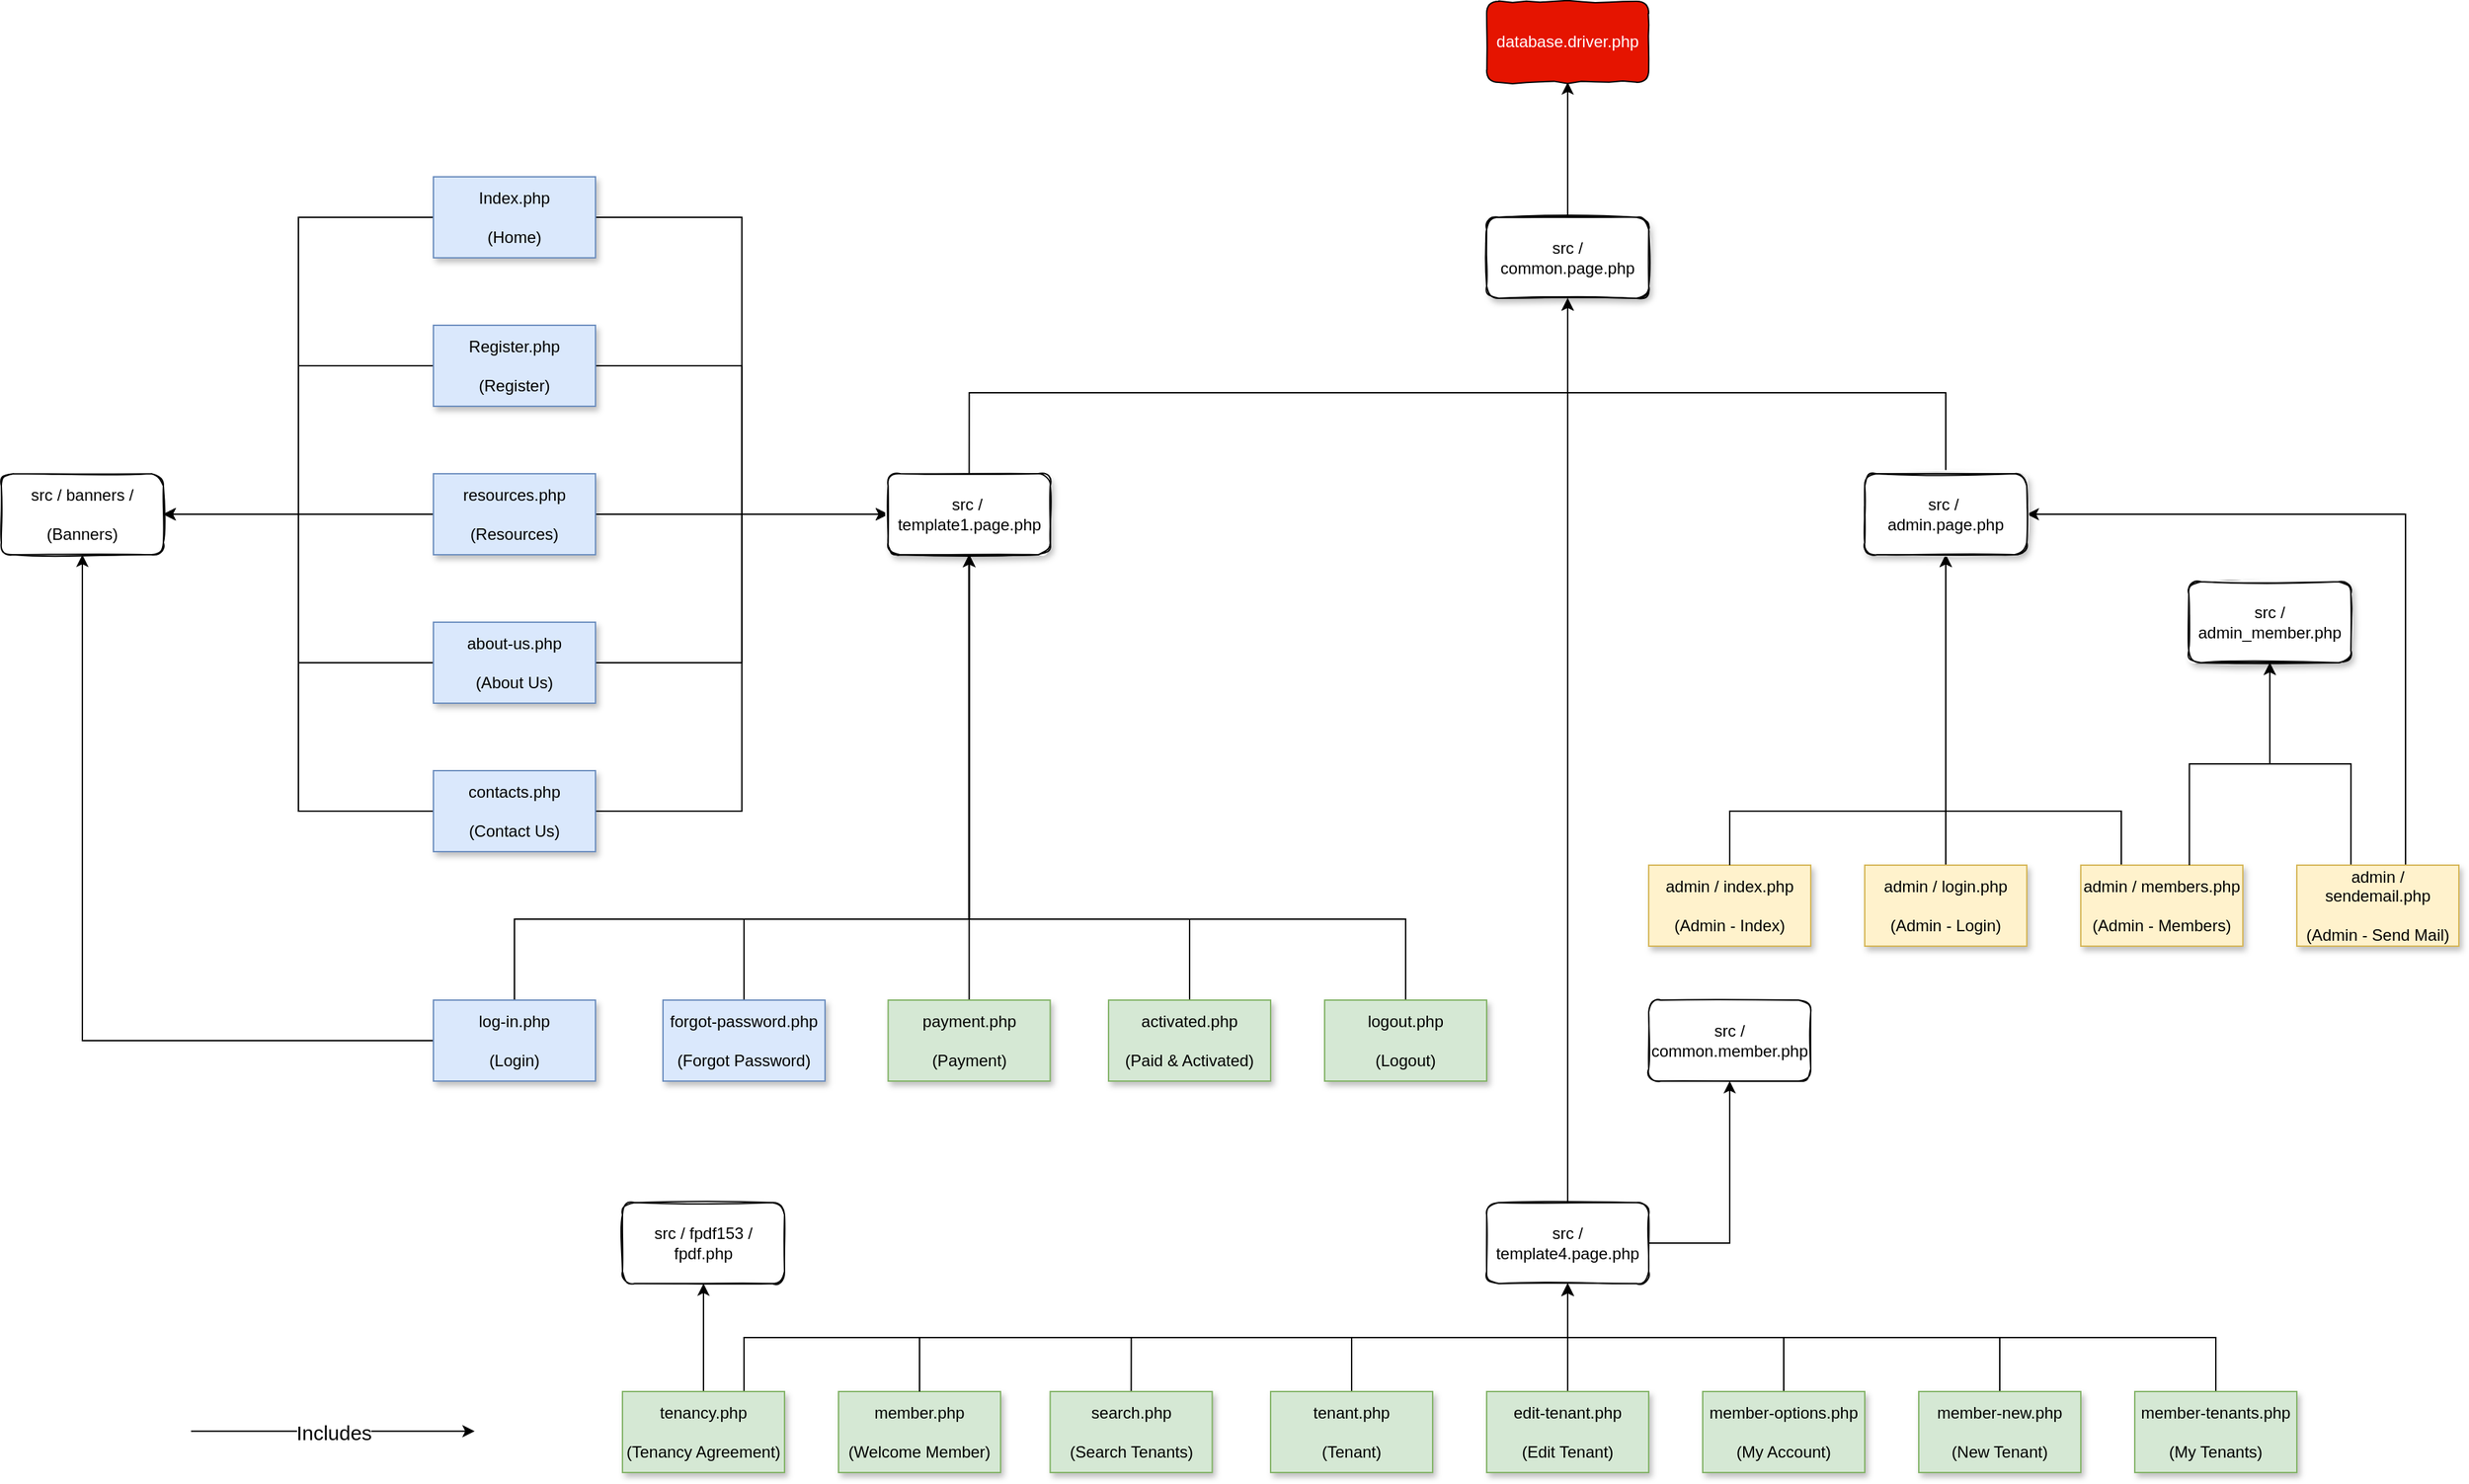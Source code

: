 <mxfile version="18.0.2" type="device"><diagram id="2c0d36ab-eaac-3732-788b-9136903baeff" name="Page-1"><mxGraphModel dx="4179.5" dy="2486.5" grid="1" gridSize="10" guides="1" tooltips="1" connect="1" arrows="1" fold="1" page="1" pageScale="1.5" pageWidth="1169" pageHeight="827" background="#ffffff" math="0" shadow="0"><root><mxCell id="0"/><mxCell id="1" parent="0"/><mxCell id="6SzfWLi4sB7OYo5x21PT-88" style="edgeStyle=orthogonalEdgeStyle;rounded=0;orthogonalLoop=1;jettySize=auto;html=1;exitX=1;exitY=0.5;exitDx=0;exitDy=0;entryX=0;entryY=0.5;entryDx=0;entryDy=0;" edge="1" parent="1" source="kFKsrrNkvUvOqAxs5tOs-123" target="kFKsrrNkvUvOqAxs5tOs-124"><mxGeometry relative="1" as="geometry"/></mxCell><mxCell id="6SzfWLi4sB7OYo5x21PT-93" style="edgeStyle=orthogonalEdgeStyle;rounded=0;orthogonalLoop=1;jettySize=auto;html=1;exitX=0;exitY=0.5;exitDx=0;exitDy=0;entryX=1;entryY=0.5;entryDx=0;entryDy=0;" edge="1" parent="1" source="kFKsrrNkvUvOqAxs5tOs-123" target="6SzfWLi4sB7OYo5x21PT-1"><mxGeometry relative="1" as="geometry"/></mxCell><mxCell id="kFKsrrNkvUvOqAxs5tOs-123" value="Index.php&lt;br&gt;&lt;br&gt;(Home)&lt;br&gt;" style="rounded=0;whiteSpace=wrap;html=1;fillColor=#dae8fc;strokeColor=#6c8ebf;shadow=1;" parent="1" vertex="1"><mxGeometry x="180" y="90" width="120" height="60" as="geometry"/></mxCell><mxCell id="kFKsrrNkvUvOqAxs5tOs-183" style="edgeStyle=orthogonalEdgeStyle;rounded=0;orthogonalLoop=1;jettySize=auto;html=1;entryX=0.5;entryY=1;entryDx=0;entryDy=0;" parent="1" source="kFKsrrNkvUvOqAxs5tOs-182" target="kFKsrrNkvUvOqAxs5tOs-124" edge="1"><mxGeometry relative="1" as="geometry"><Array as="points"><mxPoint x="740" y="640"/><mxPoint x="577" y="640"/></Array></mxGeometry></mxCell><mxCell id="kFKsrrNkvUvOqAxs5tOs-186" style="edgeStyle=orthogonalEdgeStyle;rounded=0;orthogonalLoop=1;jettySize=auto;html=1;entryX=0.5;entryY=1;entryDx=0;entryDy=0;" parent="1" source="kFKsrrNkvUvOqAxs5tOs-185" target="kFKsrrNkvUvOqAxs5tOs-124" edge="1"><mxGeometry relative="1" as="geometry"><Array as="points"><mxPoint x="900" y="640"/><mxPoint x="577" y="640"/></Array></mxGeometry></mxCell><mxCell id="6SzfWLi4sB7OYo5x21PT-63" style="edgeStyle=orthogonalEdgeStyle;rounded=0;orthogonalLoop=1;jettySize=auto;html=1;exitX=0.5;exitY=0;exitDx=0;exitDy=0;entryX=0.5;entryY=1;entryDx=0;entryDy=0;" edge="1" parent="1" source="kFKsrrNkvUvOqAxs5tOs-191" target="kFKsrrNkvUvOqAxs5tOs-124"><mxGeometry relative="1" as="geometry"><Array as="points"><mxPoint x="410" y="640"/><mxPoint x="577" y="640"/></Array></mxGeometry></mxCell><mxCell id="6SzfWLi4sB7OYo5x21PT-70" style="edgeStyle=orthogonalEdgeStyle;rounded=0;orthogonalLoop=1;jettySize=auto;html=1;exitX=0.5;exitY=0;exitDx=0;exitDy=0;entryX=0.5;entryY=1;entryDx=0;entryDy=0;" edge="1" parent="1" source="kFKsrrNkvUvOqAxs5tOs-143" target="kFKsrrNkvUvOqAxs5tOs-124"><mxGeometry relative="1" as="geometry"><Array as="points"><mxPoint x="240" y="640"/><mxPoint x="577" y="640"/></Array></mxGeometry></mxCell><mxCell id="6SzfWLi4sB7OYo5x21PT-71" style="edgeStyle=orthogonalEdgeStyle;rounded=0;orthogonalLoop=1;jettySize=auto;html=1;entryX=0.5;entryY=1;entryDx=0;entryDy=0;" edge="1" parent="1" source="6SzfWLi4sB7OYo5x21PT-2" target="kFKsrrNkvUvOqAxs5tOs-124"><mxGeometry relative="1" as="geometry"/></mxCell><mxCell id="kFKsrrNkvUvOqAxs5tOs-124" value="src /&amp;nbsp;&lt;br&gt;template1.page.php" style="rounded=1;whiteSpace=wrap;html=1;glass=1;comic=1;shadow=1;sketch=1;" parent="1" vertex="1"><mxGeometry x="516.75" y="310" width="120" height="60" as="geometry"/></mxCell><mxCell id="kFKsrrNkvUvOqAxs5tOs-218" style="edgeStyle=orthogonalEdgeStyle;rounded=0;orthogonalLoop=1;jettySize=auto;html=1;entryX=0.5;entryY=1;entryDx=0;entryDy=0;" parent="1" source="kFKsrrNkvUvOqAxs5tOs-196" target="kFKsrrNkvUvOqAxs5tOs-127" edge="1"><mxGeometry relative="1" as="geometry"><Array as="points"><mxPoint x="1300" y="250"/><mxPoint x="1020" y="250"/></Array></mxGeometry></mxCell><mxCell id="wt0-tdTWDJQxubww7TZ8-12" style="edgeStyle=orthogonalEdgeStyle;rounded=0;orthogonalLoop=1;jettySize=auto;html=1;exitX=0.5;exitY=0;exitDx=0;exitDy=0;entryX=0.5;entryY=1;entryDx=0;entryDy=0;" parent="1" source="kFKsrrNkvUvOqAxs5tOs-155" target="kFKsrrNkvUvOqAxs5tOs-127" edge="1"><mxGeometry relative="1" as="geometry"><Array as="points"/><mxPoint x="970" y="690" as="sourcePoint"/></mxGeometry></mxCell><mxCell id="6SzfWLi4sB7OYo5x21PT-79" style="edgeStyle=orthogonalEdgeStyle;rounded=0;orthogonalLoop=1;jettySize=auto;html=1;exitX=0.5;exitY=0;exitDx=0;exitDy=0;entryX=0.5;entryY=1;entryDx=0;entryDy=0;" edge="1" parent="1" source="kFKsrrNkvUvOqAxs5tOs-124" target="kFKsrrNkvUvOqAxs5tOs-127"><mxGeometry relative="1" as="geometry"><Array as="points"><mxPoint x="577" y="250"/><mxPoint x="1020" y="250"/></Array></mxGeometry></mxCell><mxCell id="kFKsrrNkvUvOqAxs5tOs-127" value="&lt;span&gt;src&lt;/span&gt;&lt;span&gt; / &lt;/span&gt;&lt;span&gt;common.page.php&lt;/span&gt;" style="rounded=1;whiteSpace=wrap;html=1;shadow=1;comic=1;glass=0;gradientColor=none;perimeterSpacing=0;sketch=1;" parent="1" vertex="1"><mxGeometry x="960" y="120" width="120" height="60" as="geometry"/></mxCell><mxCell id="kFKsrrNkvUvOqAxs5tOs-130" style="edgeStyle=orthogonalEdgeStyle;rounded=0;orthogonalLoop=1;jettySize=auto;html=1;exitX=0.5;exitY=0;exitDx=0;exitDy=0;entryX=0.5;entryY=1;entryDx=0;entryDy=0;" parent="1" source="kFKsrrNkvUvOqAxs5tOs-127" target="kFKsrrNkvUvOqAxs5tOs-129" edge="1"><mxGeometry relative="1" as="geometry"/></mxCell><mxCell id="kFKsrrNkvUvOqAxs5tOs-129" value="database.driver.php" style="rounded=1;whiteSpace=wrap;html=1;glass=0;shadow=0;comic=1;fillColor=#e51400;strokeColor=default;fontColor=#ffffff;sketch=0;" parent="1" vertex="1"><mxGeometry x="960" y="-40" width="120" height="60" as="geometry"/></mxCell><mxCell id="6SzfWLi4sB7OYo5x21PT-85" style="edgeStyle=orthogonalEdgeStyle;rounded=0;orthogonalLoop=1;jettySize=auto;html=1;exitX=1;exitY=0.5;exitDx=0;exitDy=0;entryX=0;entryY=0.5;entryDx=0;entryDy=0;" edge="1" parent="1" source="kFKsrrNkvUvOqAxs5tOs-131" target="kFKsrrNkvUvOqAxs5tOs-124"><mxGeometry relative="1" as="geometry"/></mxCell><mxCell id="6SzfWLi4sB7OYo5x21PT-96" style="edgeStyle=orthogonalEdgeStyle;rounded=0;orthogonalLoop=1;jettySize=auto;html=1;exitX=0;exitY=0.5;exitDx=0;exitDy=0;entryX=1;entryY=0.5;entryDx=0;entryDy=0;" edge="1" parent="1" source="kFKsrrNkvUvOqAxs5tOs-131" target="6SzfWLi4sB7OYo5x21PT-1"><mxGeometry relative="1" as="geometry"/></mxCell><mxCell id="kFKsrrNkvUvOqAxs5tOs-131" value="&lt;span&gt;about-us.php&lt;br&gt;&lt;br&gt;(About Us)&lt;br&gt;&lt;/span&gt;" style="rounded=0;whiteSpace=wrap;html=1;fillColor=#dae8fc;strokeColor=#6c8ebf;" parent="1" vertex="1"><mxGeometry x="180" y="420" width="120" height="60" as="geometry"/></mxCell><mxCell id="6SzfWLi4sB7OYo5x21PT-84" style="edgeStyle=orthogonalEdgeStyle;rounded=0;orthogonalLoop=1;jettySize=auto;html=1;exitX=1;exitY=0.5;exitDx=0;exitDy=0;entryX=0;entryY=0.5;entryDx=0;entryDy=0;" edge="1" parent="1" source="kFKsrrNkvUvOqAxs5tOs-132" target="kFKsrrNkvUvOqAxs5tOs-124"><mxGeometry relative="1" as="geometry"/></mxCell><mxCell id="6SzfWLi4sB7OYo5x21PT-95" style="edgeStyle=orthogonalEdgeStyle;rounded=0;orthogonalLoop=1;jettySize=auto;html=1;exitX=0;exitY=0.5;exitDx=0;exitDy=0;entryX=1;entryY=0.5;entryDx=0;entryDy=0;" edge="1" parent="1" source="kFKsrrNkvUvOqAxs5tOs-132" target="6SzfWLi4sB7OYo5x21PT-1"><mxGeometry relative="1" as="geometry"/></mxCell><mxCell id="kFKsrrNkvUvOqAxs5tOs-132" value="resources.php&lt;br&gt;&lt;br&gt;(Resources)&lt;br&gt;" style="rounded=0;whiteSpace=wrap;html=1;fillColor=#dae8fc;strokeColor=#6c8ebf;" parent="1" vertex="1"><mxGeometry x="180" y="310" width="120" height="60" as="geometry"/></mxCell><mxCell id="6SzfWLi4sB7OYo5x21PT-89" style="edgeStyle=orthogonalEdgeStyle;rounded=0;orthogonalLoop=1;jettySize=auto;html=1;exitX=1;exitY=0.5;exitDx=0;exitDy=0;entryX=0;entryY=0.5;entryDx=0;entryDy=0;" edge="1" parent="1" source="kFKsrrNkvUvOqAxs5tOs-133" target="kFKsrrNkvUvOqAxs5tOs-124"><mxGeometry relative="1" as="geometry"/></mxCell><mxCell id="6SzfWLi4sB7OYo5x21PT-97" style="edgeStyle=orthogonalEdgeStyle;rounded=0;orthogonalLoop=1;jettySize=auto;html=1;exitX=0;exitY=0.5;exitDx=0;exitDy=0;entryX=1;entryY=0.5;entryDx=0;entryDy=0;" edge="1" parent="1" source="kFKsrrNkvUvOqAxs5tOs-133" target="6SzfWLi4sB7OYo5x21PT-1"><mxGeometry relative="1" as="geometry"/></mxCell><mxCell id="kFKsrrNkvUvOqAxs5tOs-133" value="contacts.php&lt;br&gt;&lt;br&gt;(Contact Us)&lt;br&gt;" style="rounded=0;whiteSpace=wrap;html=1;fillColor=#dae8fc;strokeColor=#6c8ebf;" parent="1" vertex="1"><mxGeometry x="180" y="530" width="120" height="60" as="geometry"/></mxCell><mxCell id="6SzfWLi4sB7OYo5x21PT-99" style="edgeStyle=orthogonalEdgeStyle;rounded=0;orthogonalLoop=1;jettySize=auto;html=1;exitX=0;exitY=0.5;exitDx=0;exitDy=0;entryX=0.5;entryY=1;entryDx=0;entryDy=0;" edge="1" parent="1" source="kFKsrrNkvUvOqAxs5tOs-143" target="6SzfWLi4sB7OYo5x21PT-1"><mxGeometry relative="1" as="geometry"/></mxCell><mxCell id="kFKsrrNkvUvOqAxs5tOs-143" value="&lt;span&gt;log-in.php&lt;br&gt;&lt;br&gt;(Login)&lt;br&gt;&lt;/span&gt;" style="rounded=0;whiteSpace=wrap;html=1;fillColor=#dae8fc;strokeColor=#6c8ebf;glass=0;shadow=1;" parent="1" vertex="1"><mxGeometry x="180" y="700" width="120" height="60" as="geometry"/></mxCell><mxCell id="6SzfWLi4sB7OYo5x21PT-87" style="edgeStyle=orthogonalEdgeStyle;rounded=0;orthogonalLoop=1;jettySize=auto;html=1;exitX=1;exitY=0.5;exitDx=0;exitDy=0;entryX=0;entryY=0.5;entryDx=0;entryDy=0;" edge="1" parent="1" source="kFKsrrNkvUvOqAxs5tOs-145" target="kFKsrrNkvUvOqAxs5tOs-124"><mxGeometry relative="1" as="geometry"/></mxCell><mxCell id="6SzfWLi4sB7OYo5x21PT-94" style="edgeStyle=orthogonalEdgeStyle;rounded=0;orthogonalLoop=1;jettySize=auto;html=1;exitX=0;exitY=0.5;exitDx=0;exitDy=0;entryX=1;entryY=0.5;entryDx=0;entryDy=0;" edge="1" parent="1" source="kFKsrrNkvUvOqAxs5tOs-145" target="6SzfWLi4sB7OYo5x21PT-1"><mxGeometry relative="1" as="geometry"/></mxCell><mxCell id="kFKsrrNkvUvOqAxs5tOs-145" value="Register.php&lt;br&gt;&lt;br&gt;(Register)" style="rounded=0;whiteSpace=wrap;html=1;fillColor=#dae8fc;strokeColor=#6c8ebf;shadow=1;" parent="1" vertex="1"><mxGeometry x="180" y="200" width="120" height="60" as="geometry"/></mxCell><mxCell id="kFKsrrNkvUvOqAxs5tOs-147" value="member.php&lt;br&gt;&lt;br&gt;(Welcome Member)&lt;br&gt;" style="rounded=0;whiteSpace=wrap;html=1;fillColor=#d5e8d4;strokeColor=#82b366;shadow=1;" parent="1" vertex="1"><mxGeometry x="480" y="990" width="120" height="60" as="geometry"/></mxCell><mxCell id="6SzfWLi4sB7OYo5x21PT-110" style="edgeStyle=orthogonalEdgeStyle;rounded=0;orthogonalLoop=1;jettySize=auto;html=1;exitX=0.75;exitY=0;exitDx=0;exitDy=0;entryX=0.5;entryY=1;entryDx=0;entryDy=0;fontSize=15;" edge="1" parent="1" source="kFKsrrNkvUvOqAxs5tOs-151" target="kFKsrrNkvUvOqAxs5tOs-155"><mxGeometry relative="1" as="geometry"/></mxCell><mxCell id="6SzfWLi4sB7OYo5x21PT-111" style="edgeStyle=orthogonalEdgeStyle;rounded=0;orthogonalLoop=1;jettySize=auto;html=1;exitX=0.5;exitY=0;exitDx=0;exitDy=0;entryX=0.5;entryY=1;entryDx=0;entryDy=0;fontSize=15;" edge="1" parent="1" source="kFKsrrNkvUvOqAxs5tOs-151" target="kFKsrrNkvUvOqAxs5tOs-152"><mxGeometry relative="1" as="geometry"/></mxCell><mxCell id="kFKsrrNkvUvOqAxs5tOs-151" value="tenancy.php&lt;br&gt;&lt;br&gt;(Tenancy Agreement)" style="rounded=0;whiteSpace=wrap;html=1;fillColor=#d5e8d4;strokeColor=#82b366;shadow=1;" parent="1" vertex="1"><mxGeometry x="320" y="990" width="120" height="60" as="geometry"/></mxCell><mxCell id="kFKsrrNkvUvOqAxs5tOs-152" value="src / fpdf153 /&lt;br&gt;fpdf.php" style="rounded=1;whiteSpace=wrap;html=1;glass=0;comic=1;shadow=0;sketch=1;" parent="1" vertex="1"><mxGeometry x="320" y="850" width="120" height="60" as="geometry"/></mxCell><mxCell id="kFKsrrNkvUvOqAxs5tOs-173" style="edgeStyle=orthogonalEdgeStyle;rounded=0;orthogonalLoop=1;jettySize=auto;html=1;entryX=0.5;entryY=1;entryDx=0;entryDy=0;" parent="1" source="kFKsrrNkvUvOqAxs5tOs-171" target="kFKsrrNkvUvOqAxs5tOs-155" edge="1"><mxGeometry relative="1" as="geometry"><Array as="points"><mxPoint x="1340" y="950"/><mxPoint x="1020" y="950"/></Array></mxGeometry></mxCell><mxCell id="kFKsrrNkvUvOqAxs5tOs-176" style="edgeStyle=orthogonalEdgeStyle;rounded=0;orthogonalLoop=1;jettySize=auto;html=1;exitX=0.5;exitY=0;exitDx=0;exitDy=0;entryX=0.5;entryY=1;entryDx=0;entryDy=0;" parent="1" source="kFKsrrNkvUvOqAxs5tOs-174" target="kFKsrrNkvUvOqAxs5tOs-155" edge="1"><mxGeometry relative="1" as="geometry"/></mxCell><mxCell id="kFKsrrNkvUvOqAxs5tOs-189" style="edgeStyle=orthogonalEdgeStyle;rounded=0;orthogonalLoop=1;jettySize=auto;html=1;exitX=0.5;exitY=0;exitDx=0;exitDy=0;entryX=0.5;entryY=1;entryDx=0;entryDy=0;" parent="1" source="kFKsrrNkvUvOqAxs5tOs-188" target="kFKsrrNkvUvOqAxs5tOs-155" edge="1"><mxGeometry relative="1" as="geometry"/></mxCell><mxCell id="wt0-tdTWDJQxubww7TZ8-10" style="edgeStyle=orthogonalEdgeStyle;rounded=0;orthogonalLoop=1;jettySize=auto;html=1;exitX=0.5;exitY=0;exitDx=0;exitDy=0;entryX=0.5;entryY=1;entryDx=0;entryDy=0;" parent="1" source="kFKsrrNkvUvOqAxs5tOs-161" target="kFKsrrNkvUvOqAxs5tOs-155" edge="1"><mxGeometry relative="1" as="geometry"/></mxCell><mxCell id="6SzfWLi4sB7OYo5x21PT-58" style="edgeStyle=orthogonalEdgeStyle;rounded=0;orthogonalLoop=1;jettySize=auto;html=1;exitX=0.5;exitY=0;exitDx=0;exitDy=0;entryX=0.5;entryY=1;entryDx=0;entryDy=0;" edge="1" parent="1" source="kFKsrrNkvUvOqAxs5tOs-193" target="kFKsrrNkvUvOqAxs5tOs-155"><mxGeometry relative="1" as="geometry"/></mxCell><mxCell id="6SzfWLi4sB7OYo5x21PT-59" style="edgeStyle=orthogonalEdgeStyle;rounded=0;orthogonalLoop=1;jettySize=auto;html=1;exitX=0.5;exitY=0;exitDx=0;exitDy=0;entryX=0.5;entryY=1;entryDx=0;entryDy=0;" edge="1" parent="1" source="kFKsrrNkvUvOqAxs5tOs-177" target="kFKsrrNkvUvOqAxs5tOs-155"><mxGeometry relative="1" as="geometry"/></mxCell><mxCell id="6SzfWLi4sB7OYo5x21PT-60" style="edgeStyle=orthogonalEdgeStyle;rounded=0;orthogonalLoop=1;jettySize=auto;html=1;exitX=0.5;exitY=0;exitDx=0;exitDy=0;entryX=0.5;entryY=1;entryDx=0;entryDy=0;" edge="1" parent="1" source="kFKsrrNkvUvOqAxs5tOs-147" target="kFKsrrNkvUvOqAxs5tOs-155"><mxGeometry relative="1" as="geometry"/></mxCell><mxCell id="6SzfWLi4sB7OYo5x21PT-112" style="edgeStyle=orthogonalEdgeStyle;rounded=0;orthogonalLoop=1;jettySize=auto;html=1;exitX=1;exitY=0.5;exitDx=0;exitDy=0;entryX=0.5;entryY=1;entryDx=0;entryDy=0;fontSize=15;" edge="1" parent="1" source="kFKsrrNkvUvOqAxs5tOs-155" target="6SzfWLi4sB7OYo5x21PT-106"><mxGeometry relative="1" as="geometry"/></mxCell><mxCell id="kFKsrrNkvUvOqAxs5tOs-155" value="src / template4.page.php" style="rounded=1;whiteSpace=wrap;html=1;glass=0;comic=1;shadow=0;sketch=1;" parent="1" vertex="1"><mxGeometry x="960" y="850" width="120" height="60" as="geometry"/></mxCell><mxCell id="kFKsrrNkvUvOqAxs5tOs-161" value="member-options.php&lt;br&gt;&lt;br&gt;(My Account)&lt;br&gt;" style="rounded=0;whiteSpace=wrap;html=1;fillColor=#d5e8d4;strokeColor=#82b366;shadow=1;" parent="1" vertex="1"><mxGeometry x="1120" y="990" width="120" height="60" as="geometry"/></mxCell><mxCell id="kFKsrrNkvUvOqAxs5tOs-171" value="&lt;span&gt;member-new.php&lt;br&gt;&lt;br&gt;(New Tenant)&lt;br&gt;&lt;/span&gt;" style="rounded=0;whiteSpace=wrap;html=1;fillColor=#d5e8d4;strokeColor=#82b366;shadow=1;" parent="1" vertex="1"><mxGeometry x="1280" y="990" width="120" height="60" as="geometry"/></mxCell><mxCell id="kFKsrrNkvUvOqAxs5tOs-174" value="member-tenants.php&lt;br&gt;&lt;br&gt;(My Tenants)&lt;br&gt;" style="rounded=0;whiteSpace=wrap;html=1;fillColor=#d5e8d4;strokeColor=#82b366;shadow=1;" parent="1" vertex="1"><mxGeometry x="1440" y="990" width="120" height="60" as="geometry"/></mxCell><mxCell id="kFKsrrNkvUvOqAxs5tOs-177" value="search.php&lt;br&gt;&lt;br&gt;(Search Tenants)&lt;br&gt;" style="rounded=0;whiteSpace=wrap;html=1;fillColor=#d5e8d4;strokeColor=#82b366;shadow=1;" parent="1" vertex="1"><mxGeometry x="636.75" y="990" width="120" height="60" as="geometry"/></mxCell><mxCell id="kFKsrrNkvUvOqAxs5tOs-182" value="activated.php&lt;br&gt;&lt;br&gt;(Paid &amp;amp; Activated)&lt;br&gt;" style="rounded=0;whiteSpace=wrap;html=1;fillColor=#d5e8d4;strokeColor=#82b366;glass=0;shadow=1;" parent="1" vertex="1"><mxGeometry x="680" y="700" width="120" height="60" as="geometry"/></mxCell><mxCell id="kFKsrrNkvUvOqAxs5tOs-185" value="logout.php&lt;br&gt;&lt;br&gt;(Logout)" style="rounded=0;whiteSpace=wrap;html=1;fillColor=#d5e8d4;strokeColor=#82b366;glass=0;shadow=1;" parent="1" vertex="1"><mxGeometry x="840" y="700" width="120" height="60" as="geometry"/></mxCell><mxCell id="kFKsrrNkvUvOqAxs5tOs-188" value="edit-tenant.php&lt;br&gt;&lt;br&gt;(Edit Tenant)&lt;br&gt;" style="rounded=0;whiteSpace=wrap;html=1;fillColor=#d5e8d4;strokeColor=#82b366;shadow=1;" parent="1" vertex="1"><mxGeometry x="960" y="990" width="120" height="60" as="geometry"/></mxCell><mxCell id="kFKsrrNkvUvOqAxs5tOs-191" value="forgot-password.php&lt;br&gt;&lt;br&gt;(Forgot Password)&lt;br&gt;" style="rounded=0;whiteSpace=wrap;html=1;fillColor=#dae8fc;strokeColor=#6c8ebf;glass=0;shadow=1;" parent="1" vertex="1"><mxGeometry x="350" y="700" width="120" height="60" as="geometry"/></mxCell><mxCell id="kFKsrrNkvUvOqAxs5tOs-193" value="tenant.php&lt;br&gt;&lt;br&gt;(Tenant)" style="rounded=0;whiteSpace=wrap;html=1;fillColor=#d5e8d4;strokeColor=#82b366;shadow=1;" parent="1" vertex="1"><mxGeometry x="800" y="990" width="120" height="60" as="geometry"/></mxCell><mxCell id="kFKsrrNkvUvOqAxs5tOs-195" value="&lt;span&gt;admin&lt;/span&gt;&lt;span&gt; / &lt;/span&gt;&lt;span&gt;index.php&lt;br&gt;&lt;br&gt;(Admin - Index)&lt;br&gt;&lt;/span&gt;" style="rounded=0;whiteSpace=wrap;html=1;fillColor=#fff2cc;strokeColor=#d6b656;shadow=1;" parent="1" vertex="1"><mxGeometry x="1080" y="600" width="120" height="60" as="geometry"/></mxCell><mxCell id="kFKsrrNkvUvOqAxs5tOs-197" style="edgeStyle=orthogonalEdgeStyle;rounded=0;orthogonalLoop=1;jettySize=auto;html=1;exitX=0.5;exitY=0;exitDx=0;exitDy=0;entryX=0.5;entryY=1;entryDx=0;entryDy=0;" parent="1" source="kFKsrrNkvUvOqAxs5tOs-195" target="kFKsrrNkvUvOqAxs5tOs-196" edge="1"><mxGeometry relative="1" as="geometry"><Array as="points"><mxPoint x="1140" y="560"/><mxPoint x="1300" y="560"/></Array><mxPoint x="1300" y="530" as="targetPoint"/></mxGeometry></mxCell><mxCell id="wt0-tdTWDJQxubww7TZ8-17" style="edgeStyle=orthogonalEdgeStyle;rounded=0;orthogonalLoop=1;jettySize=auto;html=1;exitX=0.671;exitY=-0.007;exitDx=0;exitDy=0;entryX=1;entryY=0.5;entryDx=0;entryDy=0;exitPerimeter=0;" parent="1" source="kFKsrrNkvUvOqAxs5tOs-208" target="kFKsrrNkvUvOqAxs5tOs-196" edge="1"><mxGeometry relative="1" as="geometry"><mxPoint x="1360" y="500" as="targetPoint"/></mxGeometry></mxCell><mxCell id="kFKsrrNkvUvOqAxs5tOs-196" value="src /&amp;nbsp;&lt;br&gt;admin.page.php" style="rounded=1;whiteSpace=wrap;html=1;glass=1;comic=1;shadow=1;sketch=1;" parent="1" vertex="1"><mxGeometry x="1240" y="310" width="120" height="60" as="geometry"/></mxCell><mxCell id="6SzfWLi4sB7OYo5x21PT-80" style="edgeStyle=orthogonalEdgeStyle;rounded=0;orthogonalLoop=1;jettySize=auto;html=1;exitX=0.5;exitY=0;exitDx=0;exitDy=0;entryX=0.5;entryY=1;entryDx=0;entryDy=0;" edge="1" parent="1" source="kFKsrrNkvUvOqAxs5tOs-200" target="kFKsrrNkvUvOqAxs5tOs-196"><mxGeometry relative="1" as="geometry"/></mxCell><mxCell id="kFKsrrNkvUvOqAxs5tOs-200" value="&lt;span&gt;admin&lt;/span&gt;&lt;span&gt; / &lt;/span&gt;&lt;span&gt;login.php&lt;br&gt;&lt;br&gt;(Admin - Login)&lt;br&gt;&lt;/span&gt;" style="rounded=0;whiteSpace=wrap;html=1;fillColor=#fff2cc;strokeColor=#d6b656;shadow=1;" parent="1" vertex="1"><mxGeometry x="1240" y="600" width="120" height="60" as="geometry"/></mxCell><mxCell id="6SzfWLi4sB7OYo5x21PT-81" style="edgeStyle=orthogonalEdgeStyle;rounded=0;orthogonalLoop=1;jettySize=auto;html=1;exitX=0.25;exitY=0;exitDx=0;exitDy=0;entryX=0.5;entryY=1;entryDx=0;entryDy=0;" edge="1" parent="1" source="kFKsrrNkvUvOqAxs5tOs-202" target="kFKsrrNkvUvOqAxs5tOs-196"><mxGeometry relative="1" as="geometry"><Array as="points"><mxPoint x="1430" y="560"/><mxPoint x="1300" y="560"/></Array></mxGeometry></mxCell><mxCell id="kFKsrrNkvUvOqAxs5tOs-202" value="&lt;span&gt;admin&lt;/span&gt;&lt;span&gt; / &lt;/span&gt;&lt;span&gt;members.php&lt;br&gt;&lt;br&gt;(Admin - Members)&lt;br&gt;&lt;/span&gt;" style="rounded=0;whiteSpace=wrap;html=1;fillColor=#fff2cc;strokeColor=#d6b656;shadow=1;" parent="1" vertex="1"><mxGeometry x="1400" y="600" width="120" height="60" as="geometry"/></mxCell><mxCell id="wt0-tdTWDJQxubww7TZ8-15" style="edgeStyle=orthogonalEdgeStyle;rounded=0;orthogonalLoop=1;jettySize=auto;html=1;exitX=0.67;exitY=0.001;exitDx=0;exitDy=0;entryX=0.5;entryY=1;entryDx=0;entryDy=0;exitPerimeter=0;" parent="1" source="kFKsrrNkvUvOqAxs5tOs-202" target="kFKsrrNkvUvOqAxs5tOs-204" edge="1"><mxGeometry relative="1" as="geometry"/></mxCell><mxCell id="wt0-tdTWDJQxubww7TZ8-16" style="edgeStyle=orthogonalEdgeStyle;rounded=0;orthogonalLoop=1;jettySize=auto;html=1;exitX=0.334;exitY=0.012;exitDx=0;exitDy=0;entryX=0.5;entryY=1;entryDx=0;entryDy=0;exitPerimeter=0;" parent="1" source="kFKsrrNkvUvOqAxs5tOs-208" target="kFKsrrNkvUvOqAxs5tOs-204" edge="1"><mxGeometry relative="1" as="geometry"/></mxCell><mxCell id="kFKsrrNkvUvOqAxs5tOs-204" value="&lt;span&gt;src&lt;/span&gt;&lt;span&gt; / &lt;/span&gt;&lt;span&gt;admin_member.php&lt;br&gt;&lt;/span&gt;" style="rounded=1;whiteSpace=wrap;html=1;glass=1;comic=1;shadow=1;sketch=1;" parent="1" vertex="1"><mxGeometry x="1480" y="390" width="120" height="60" as="geometry"/></mxCell><mxCell id="kFKsrrNkvUvOqAxs5tOs-208" value="&lt;span&gt;admin&lt;/span&gt;&lt;span&gt; / &lt;/span&gt;&lt;span&gt;sendemail.php&lt;br&gt;&lt;br&gt;(Admin - Send Mail)&lt;br&gt;&lt;/span&gt;" style="rounded=0;whiteSpace=wrap;html=1;shadow=1;glass=0;comic=0;fillColor=#fff2cc;strokeColor=#d6b656;" parent="1" vertex="1"><mxGeometry x="1560" y="600" width="120" height="60" as="geometry"/></mxCell><mxCell id="6SzfWLi4sB7OYo5x21PT-1" value="src / banners /&lt;br&gt;&lt;br&gt;(Banners)" style="rounded=1;whiteSpace=wrap;html=1;glass=0;comic=1;shadow=0;sketch=1;" vertex="1" parent="1"><mxGeometry x="-140" y="310" width="120" height="60" as="geometry"/></mxCell><mxCell id="6SzfWLi4sB7OYo5x21PT-2" value="&lt;span&gt;payment.php&lt;br&gt;&lt;br&gt;(Payment)&lt;br&gt;&lt;/span&gt;" style="rounded=0;whiteSpace=wrap;html=1;fillColor=#d5e8d4;strokeColor=#82b366;glass=0;shadow=1;" vertex="1" parent="1"><mxGeometry x="516.75" y="700" width="120" height="60" as="geometry"/></mxCell><mxCell id="6SzfWLi4sB7OYo5x21PT-100" value="" style="endArrow=classic;html=1;rounded=0;" edge="1" parent="1"><mxGeometry relative="1" as="geometry"><mxPoint x="0.5" y="1019.41" as="sourcePoint"/><mxPoint x="210.5" y="1019.41" as="targetPoint"/></mxGeometry></mxCell><mxCell id="6SzfWLi4sB7OYo5x21PT-101" value="Includes" style="edgeLabel;resizable=0;html=1;align=center;verticalAlign=middle;glass=0;fillColor=default;gradientColor=none;fontSize=15;" connectable="0" vertex="1" parent="6SzfWLi4sB7OYo5x21PT-100"><mxGeometry relative="1" as="geometry"/></mxCell><mxCell id="6SzfWLi4sB7OYo5x21PT-102" value="src /&amp;nbsp;&lt;br&gt;template1.page.php" style="rounded=1;whiteSpace=wrap;html=1;glass=0;comic=1;shadow=0;sketch=1;" vertex="1" parent="1"><mxGeometry x="516.75" y="310" width="120" height="60" as="geometry"/></mxCell><mxCell id="6SzfWLi4sB7OYo5x21PT-103" value="&lt;span&gt;src&lt;/span&gt;&lt;span&gt; / &lt;/span&gt;&lt;span&gt;common.page.php&lt;/span&gt;" style="rounded=1;whiteSpace=wrap;html=1;shadow=0;comic=1;glass=0;gradientColor=none;perimeterSpacing=0;sketch=1;" vertex="1" parent="1"><mxGeometry x="960" y="120" width="120" height="60" as="geometry"/></mxCell><mxCell id="6SzfWLi4sB7OYo5x21PT-104" value="src /&amp;nbsp;&lt;br&gt;admin.page.php" style="rounded=1;whiteSpace=wrap;html=1;glass=0;comic=1;shadow=0;sketch=1;" vertex="1" parent="1"><mxGeometry x="1240" y="310" width="120" height="60" as="geometry"/></mxCell><mxCell id="6SzfWLi4sB7OYo5x21PT-105" value="&lt;span&gt;src&lt;/span&gt;&lt;span&gt; / &lt;/span&gt;&lt;span&gt;admin_member.php&lt;br&gt;&lt;/span&gt;" style="rounded=1;whiteSpace=wrap;html=1;glass=0;comic=1;shadow=0;sketch=1;" vertex="1" parent="1"><mxGeometry x="1480" y="390" width="120" height="60" as="geometry"/></mxCell><mxCell id="6SzfWLi4sB7OYo5x21PT-106" value="src / common.member.php" style="rounded=1;whiteSpace=wrap;html=1;glass=0;comic=1;shadow=0;sketch=1;" vertex="1" parent="1"><mxGeometry x="1080" y="700" width="120" height="60" as="geometry"/></mxCell><mxCell id="6SzfWLi4sB7OYo5x21PT-107" value="contacts.php&lt;br&gt;&lt;br&gt;(Contact Us)&lt;br&gt;" style="rounded=0;whiteSpace=wrap;html=1;fillColor=#dae8fc;strokeColor=#6c8ebf;shadow=1;" vertex="1" parent="1"><mxGeometry x="180" y="530" width="120" height="60" as="geometry"/></mxCell><mxCell id="6SzfWLi4sB7OYo5x21PT-108" value="&lt;span&gt;about-us.php&lt;br&gt;&lt;br&gt;(About Us)&lt;br&gt;&lt;/span&gt;" style="rounded=0;whiteSpace=wrap;html=1;fillColor=#dae8fc;strokeColor=#6c8ebf;shadow=1;" vertex="1" parent="1"><mxGeometry x="180" y="420" width="120" height="60" as="geometry"/></mxCell><mxCell id="6SzfWLi4sB7OYo5x21PT-109" value="resources.php&lt;br&gt;&lt;br&gt;(Resources)&lt;br&gt;" style="rounded=0;whiteSpace=wrap;html=1;fillColor=#dae8fc;strokeColor=#6c8ebf;shadow=1;" vertex="1" parent="1"><mxGeometry x="180" y="310" width="120" height="60" as="geometry"/></mxCell></root></mxGraphModel></diagram></mxfile>